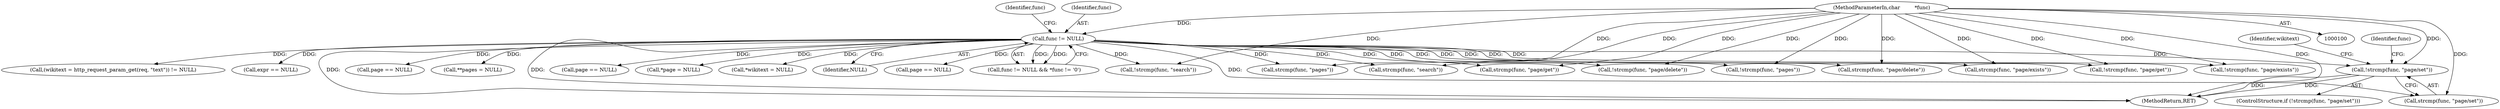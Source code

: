 digraph "0_didiwiki_5e5c796617e1712905dc5462b94bd5e6c08d15ea_0@API" {
"1000157" [label="(Call,!strcmp(func, \"page/set\"))"];
"1000103" [label="(MethodParameterIn,char         *func)"];
"1000107" [label="(Call,func != NULL)"];
"1000367" [label="(MethodReturn,RET)"];
"1000302" [label="(Call,expr == NULL)"];
"1000284" [label="(Call,!strcmp(func, \"search\"))"];
"1000112" [label="(Identifier,func)"];
"1000157" [label="(Call,!strcmp(func, \"page/set\"))"];
"1000202" [label="(Call,!strcmp(func, \"page/delete\"))"];
"1000163" [label="(Call,*wikitext = NULL)"];
"1000108" [label="(Identifier,func)"];
"1000164" [label="(Identifier,wikitext)"];
"1000116" [label="(Call,!strcmp(func, \"page/get\"))"];
"1000280" [label="(Call,!strcmp(func, \"pages\"))"];
"1000128" [label="(Call,page == NULL)"];
"1000156" [label="(ControlStructure,if (!strcmp(func, \"page/set\")))"];
"1000281" [label="(Call,strcmp(func, \"pages\"))"];
"1000204" [label="(Identifier,func)"];
"1000290" [label="(Call,**pages = NULL)"];
"1000285" [label="(Call,strcmp(func, \"search\"))"];
"1000117" [label="(Call,strcmp(func, \"page/get\"))"];
"1000214" [label="(Call,page == NULL)"];
"1000167" [label="(Call,*page = NULL)"];
"1000203" [label="(Call,strcmp(func, \"page/delete\"))"];
"1000158" [label="(Call,strcmp(func, \"page/set\"))"];
"1000103" [label="(MethodParameterIn,char         *func)"];
"1000241" [label="(Call,strcmp(func, \"page/exists\"))"];
"1000109" [label="(Identifier,NULL)"];
"1000107" [label="(Call,func != NULL)"];
"1000252" [label="(Call,page == NULL)"];
"1000106" [label="(Call,func != NULL && *func != '\0')"];
"1000172" [label="(Call,(wikitext = http_request_param_get(req, \"text\")) != NULL)"];
"1000240" [label="(Call,!strcmp(func, \"page/exists\"))"];
"1000157" -> "1000156"  [label="AST: "];
"1000157" -> "1000158"  [label="CFG: "];
"1000158" -> "1000157"  [label="AST: "];
"1000164" -> "1000157"  [label="CFG: "];
"1000204" -> "1000157"  [label="CFG: "];
"1000157" -> "1000367"  [label="DDG: "];
"1000157" -> "1000367"  [label="DDG: "];
"1000103" -> "1000157"  [label="DDG: "];
"1000107" -> "1000157"  [label="DDG: "];
"1000103" -> "1000100"  [label="AST: "];
"1000103" -> "1000367"  [label="DDG: "];
"1000103" -> "1000107"  [label="DDG: "];
"1000103" -> "1000116"  [label="DDG: "];
"1000103" -> "1000117"  [label="DDG: "];
"1000103" -> "1000158"  [label="DDG: "];
"1000103" -> "1000202"  [label="DDG: "];
"1000103" -> "1000203"  [label="DDG: "];
"1000103" -> "1000240"  [label="DDG: "];
"1000103" -> "1000241"  [label="DDG: "];
"1000103" -> "1000280"  [label="DDG: "];
"1000103" -> "1000281"  [label="DDG: "];
"1000103" -> "1000284"  [label="DDG: "];
"1000103" -> "1000285"  [label="DDG: "];
"1000107" -> "1000106"  [label="AST: "];
"1000107" -> "1000109"  [label="CFG: "];
"1000108" -> "1000107"  [label="AST: "];
"1000109" -> "1000107"  [label="AST: "];
"1000112" -> "1000107"  [label="CFG: "];
"1000106" -> "1000107"  [label="CFG: "];
"1000107" -> "1000367"  [label="DDG: "];
"1000107" -> "1000367"  [label="DDG: "];
"1000107" -> "1000106"  [label="DDG: "];
"1000107" -> "1000106"  [label="DDG: "];
"1000107" -> "1000116"  [label="DDG: "];
"1000107" -> "1000117"  [label="DDG: "];
"1000107" -> "1000128"  [label="DDG: "];
"1000107" -> "1000158"  [label="DDG: "];
"1000107" -> "1000163"  [label="DDG: "];
"1000107" -> "1000167"  [label="DDG: "];
"1000107" -> "1000172"  [label="DDG: "];
"1000107" -> "1000202"  [label="DDG: "];
"1000107" -> "1000203"  [label="DDG: "];
"1000107" -> "1000214"  [label="DDG: "];
"1000107" -> "1000240"  [label="DDG: "];
"1000107" -> "1000241"  [label="DDG: "];
"1000107" -> "1000252"  [label="DDG: "];
"1000107" -> "1000280"  [label="DDG: "];
"1000107" -> "1000281"  [label="DDG: "];
"1000107" -> "1000284"  [label="DDG: "];
"1000107" -> "1000285"  [label="DDG: "];
"1000107" -> "1000290"  [label="DDG: "];
"1000107" -> "1000302"  [label="DDG: "];
}

